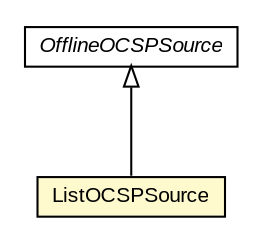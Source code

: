 #!/usr/local/bin/dot
#
# Class diagram 
# Generated by UMLGraph version R5_6-24-gf6e263 (http://www.umlgraph.org/)
#

digraph G {
	edge [fontname="arial",fontsize=10,labelfontname="arial",labelfontsize=10];
	node [fontname="arial",fontsize=10,shape=plaintext];
	nodesep=0.25;
	ranksep=0.5;
	// eu.europa.esig.dss.x509.ocsp.OfflineOCSPSource
	c414831 [label=<<table title="eu.europa.esig.dss.x509.ocsp.OfflineOCSPSource" border="0" cellborder="1" cellspacing="0" cellpadding="2" port="p" href="./OfflineOCSPSource.html">
		<tr><td><table border="0" cellspacing="0" cellpadding="1">
<tr><td align="center" balign="center"><font face="arial italic"> OfflineOCSPSource </font></td></tr>
		</table></td></tr>
		</table>>, URL="./OfflineOCSPSource.html", fontname="arial", fontcolor="black", fontsize=10.0];
	// eu.europa.esig.dss.x509.ocsp.ListOCSPSource
	c414835 [label=<<table title="eu.europa.esig.dss.x509.ocsp.ListOCSPSource" border="0" cellborder="1" cellspacing="0" cellpadding="2" port="p" bgcolor="lemonChiffon" href="./ListOCSPSource.html">
		<tr><td><table border="0" cellspacing="0" cellpadding="1">
<tr><td align="center" balign="center"> ListOCSPSource </td></tr>
		</table></td></tr>
		</table>>, URL="./ListOCSPSource.html", fontname="arial", fontcolor="black", fontsize=10.0];
	//eu.europa.esig.dss.x509.ocsp.ListOCSPSource extends eu.europa.esig.dss.x509.ocsp.OfflineOCSPSource
	c414831:p -> c414835:p [dir=back,arrowtail=empty];
}

